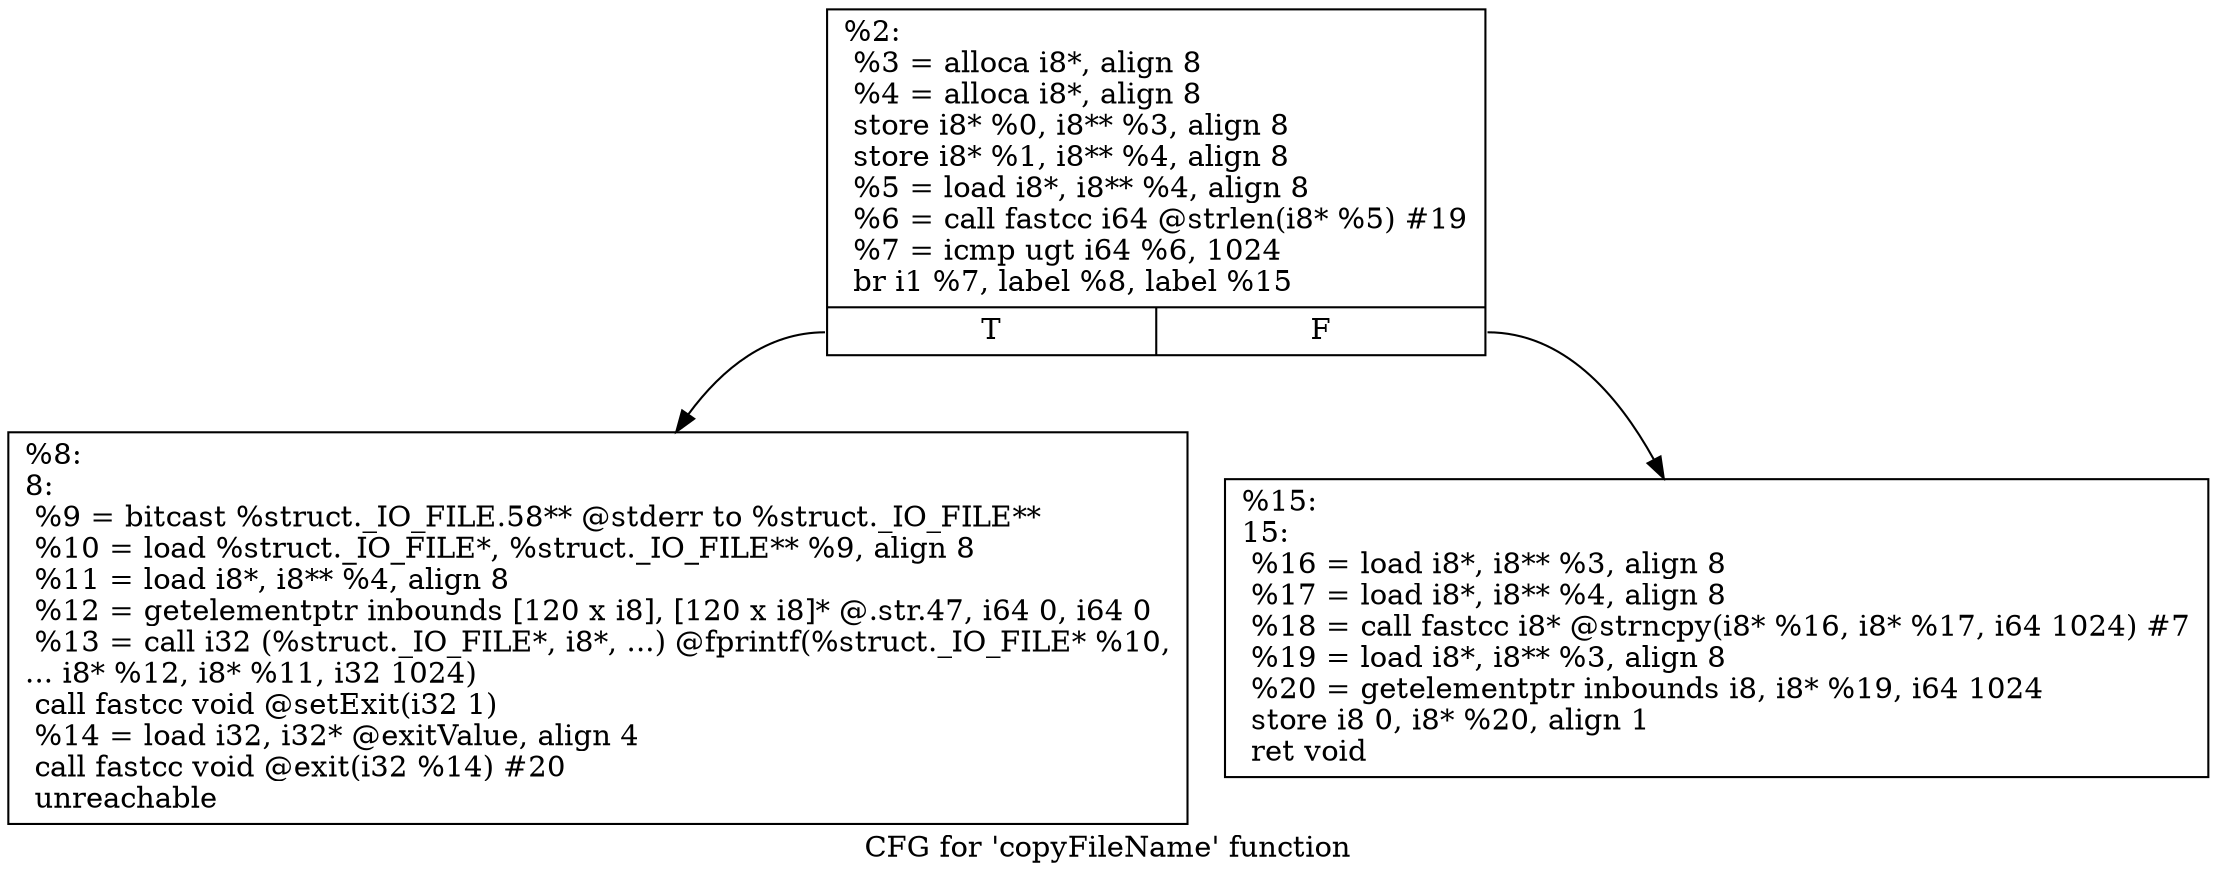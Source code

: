 digraph "CFG for 'copyFileName' function" {
	label="CFG for 'copyFileName' function";

	Node0x1c129c0 [shape=record,label="{%2:\l  %3 = alloca i8*, align 8\l  %4 = alloca i8*, align 8\l  store i8* %0, i8** %3, align 8\l  store i8* %1, i8** %4, align 8\l  %5 = load i8*, i8** %4, align 8\l  %6 = call fastcc i64 @strlen(i8* %5) #19\l  %7 = icmp ugt i64 %6, 1024\l  br i1 %7, label %8, label %15\l|{<s0>T|<s1>F}}"];
	Node0x1c129c0:s0 -> Node0x1c326f0;
	Node0x1c129c0:s1 -> Node0x1c32740;
	Node0x1c326f0 [shape=record,label="{%8:\l8:                                                \l  %9 = bitcast %struct._IO_FILE.58** @stderr to %struct._IO_FILE**\l  %10 = load %struct._IO_FILE*, %struct._IO_FILE** %9, align 8\l  %11 = load i8*, i8** %4, align 8\l  %12 = getelementptr inbounds [120 x i8], [120 x i8]* @.str.47, i64 0, i64 0\l  %13 = call i32 (%struct._IO_FILE*, i8*, ...) @fprintf(%struct._IO_FILE* %10,\l... i8* %12, i8* %11, i32 1024)\l  call fastcc void @setExit(i32 1)\l  %14 = load i32, i32* @exitValue, align 4\l  call fastcc void @exit(i32 %14) #20\l  unreachable\l}"];
	Node0x1c32740 [shape=record,label="{%15:\l15:                                               \l  %16 = load i8*, i8** %3, align 8\l  %17 = load i8*, i8** %4, align 8\l  %18 = call fastcc i8* @strncpy(i8* %16, i8* %17, i64 1024) #7\l  %19 = load i8*, i8** %3, align 8\l  %20 = getelementptr inbounds i8, i8* %19, i64 1024\l  store i8 0, i8* %20, align 1\l  ret void\l}"];
}
